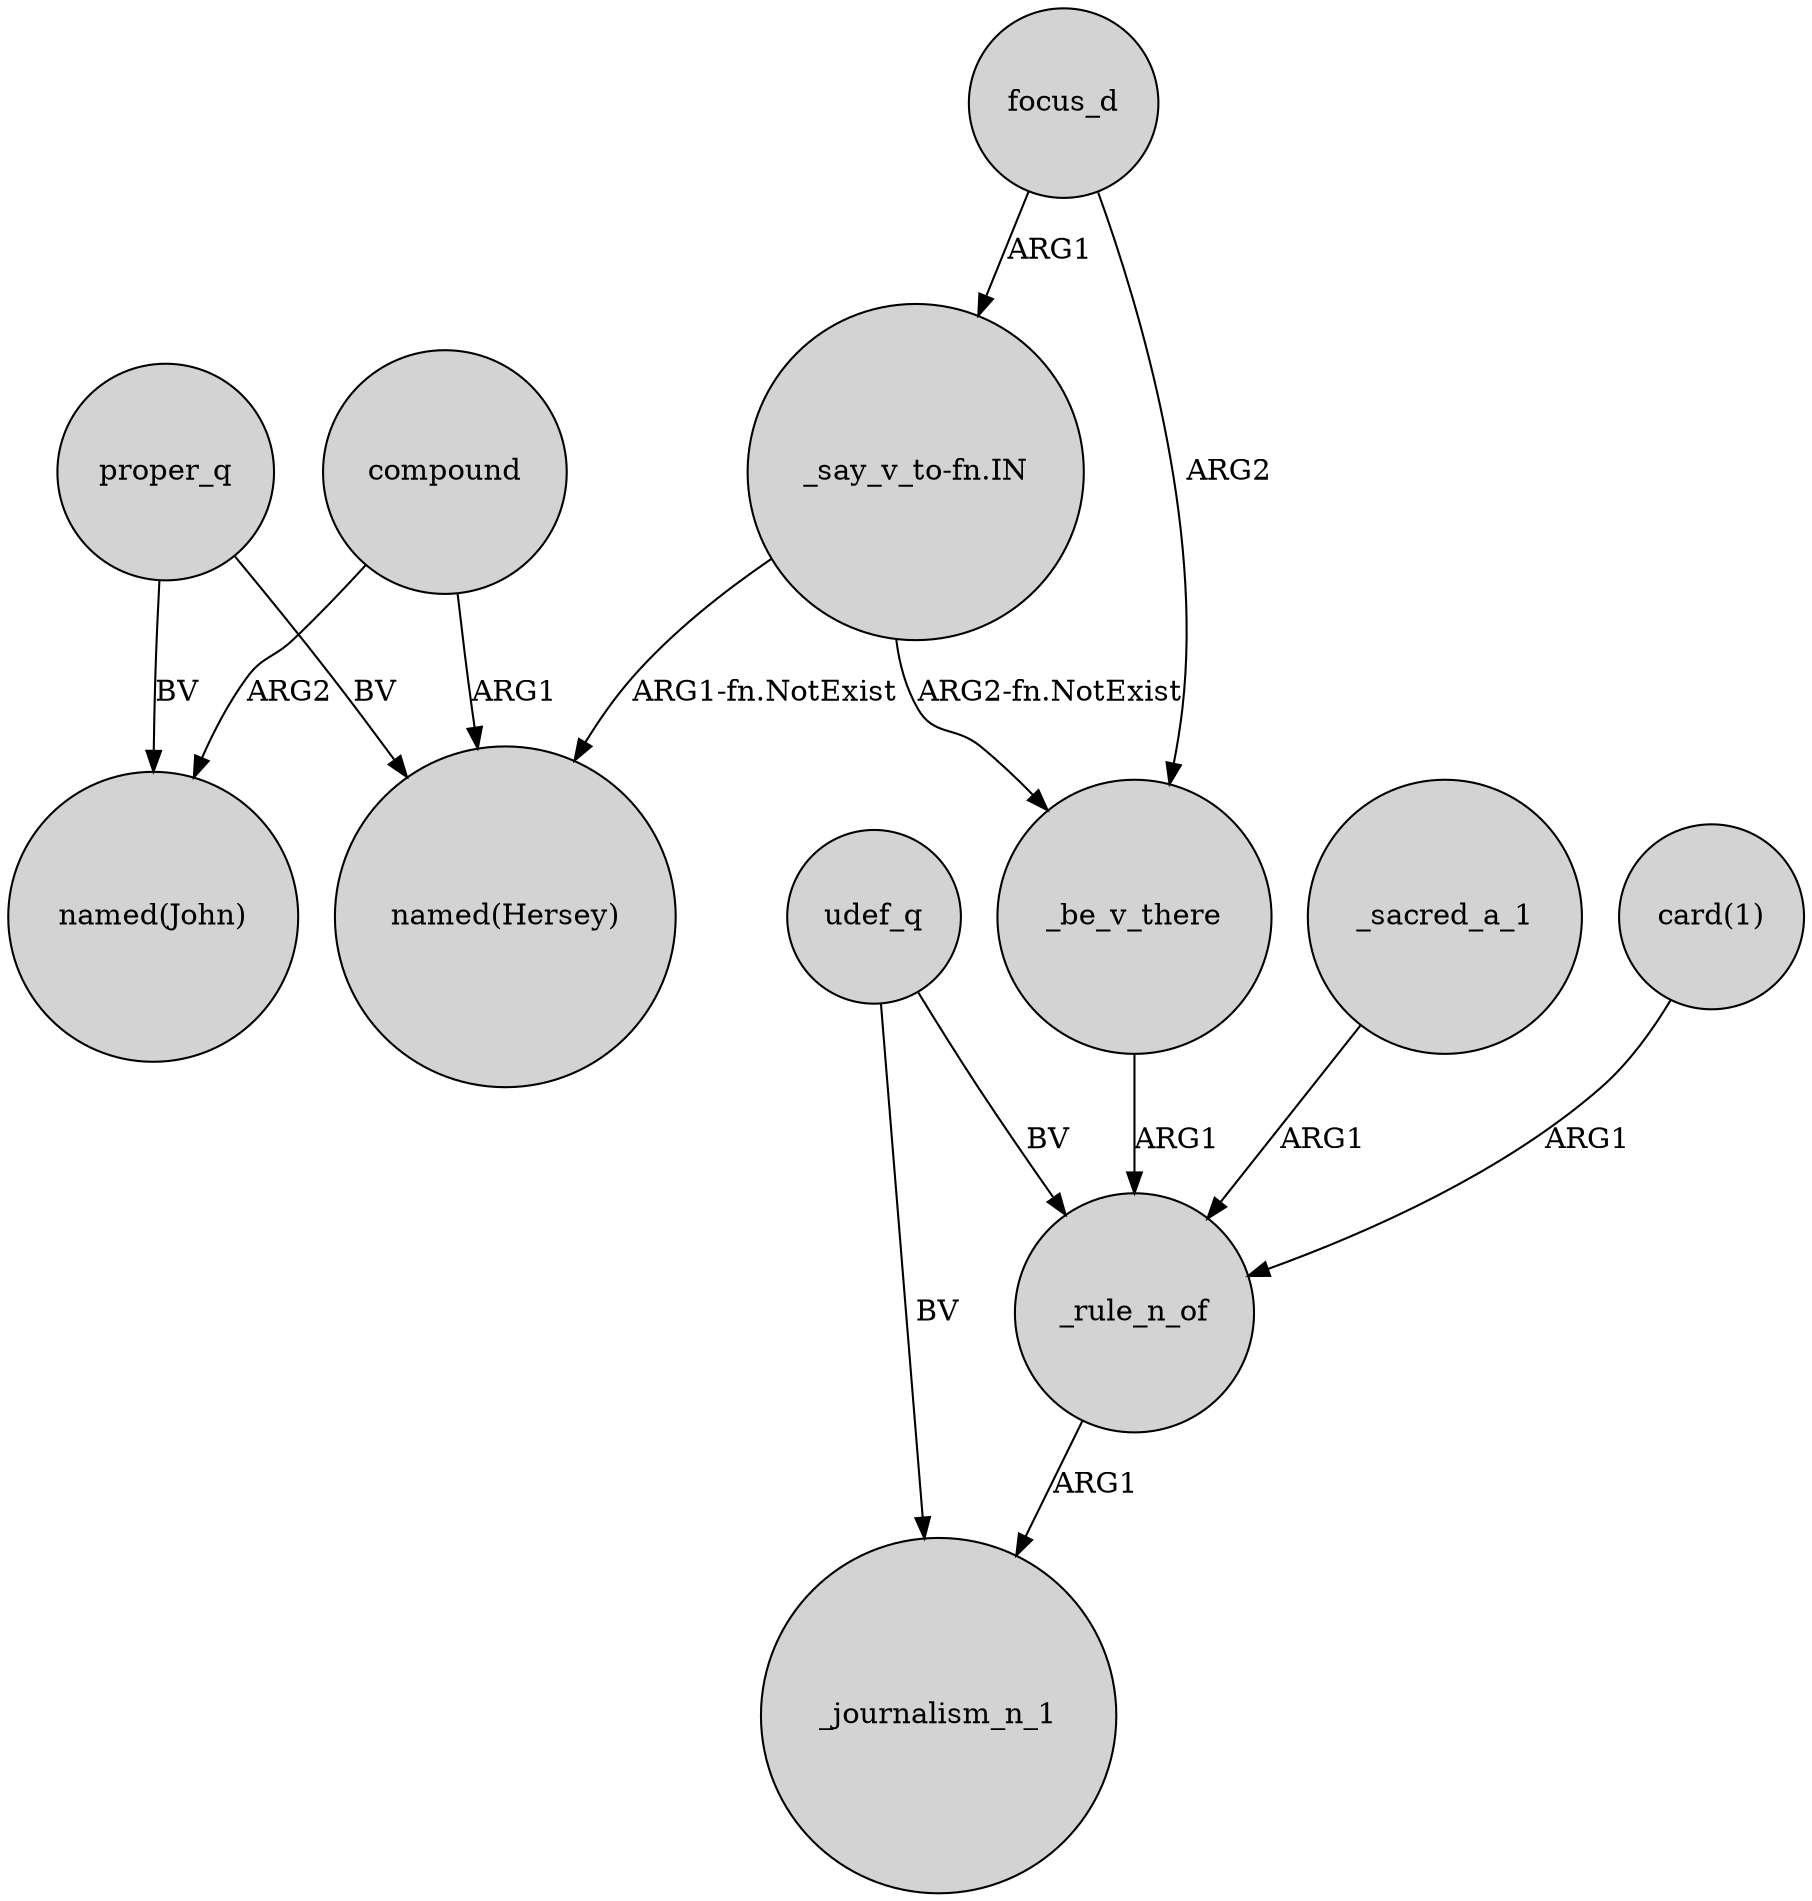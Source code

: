 digraph {
	node [shape=circle style=filled]
	compound -> "named(John)" [label=ARG2]
	udef_q -> _rule_n_of [label=BV]
	"_say_v_to-fn.IN" -> _be_v_there [label="ARG2-fn.NotExist"]
	compound -> "named(Hersey)" [label=ARG1]
	_rule_n_of -> _journalism_n_1 [label=ARG1]
	_sacred_a_1 -> _rule_n_of [label=ARG1]
	proper_q -> "named(John)" [label=BV]
	"_say_v_to-fn.IN" -> "named(Hersey)" [label="ARG1-fn.NotExist"]
	"card(1)" -> _rule_n_of [label=ARG1]
	proper_q -> "named(Hersey)" [label=BV]
	_be_v_there -> _rule_n_of [label=ARG1]
	focus_d -> _be_v_there [label=ARG2]
	focus_d -> "_say_v_to-fn.IN" [label=ARG1]
	udef_q -> _journalism_n_1 [label=BV]
}
